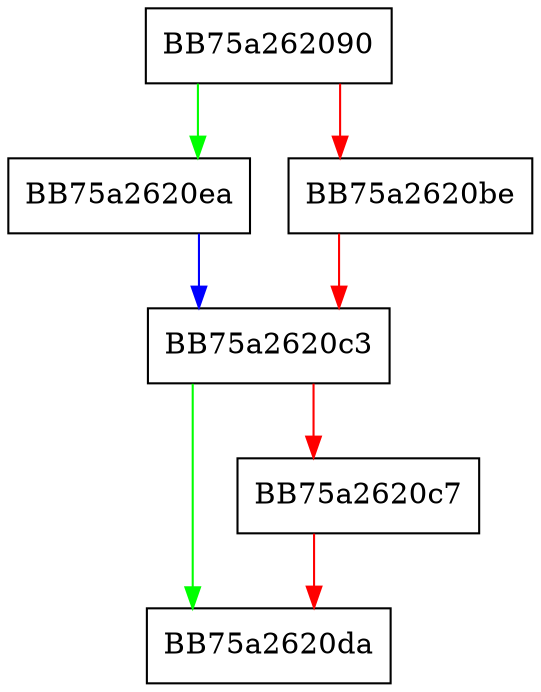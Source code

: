 digraph Read {
  node [shape="box"];
  graph [splines=ortho];
  BB75a262090 -> BB75a2620ea [color="green"];
  BB75a262090 -> BB75a2620be [color="red"];
  BB75a2620be -> BB75a2620c3 [color="red"];
  BB75a2620c3 -> BB75a2620da [color="green"];
  BB75a2620c3 -> BB75a2620c7 [color="red"];
  BB75a2620c7 -> BB75a2620da [color="red"];
  BB75a2620ea -> BB75a2620c3 [color="blue"];
}
